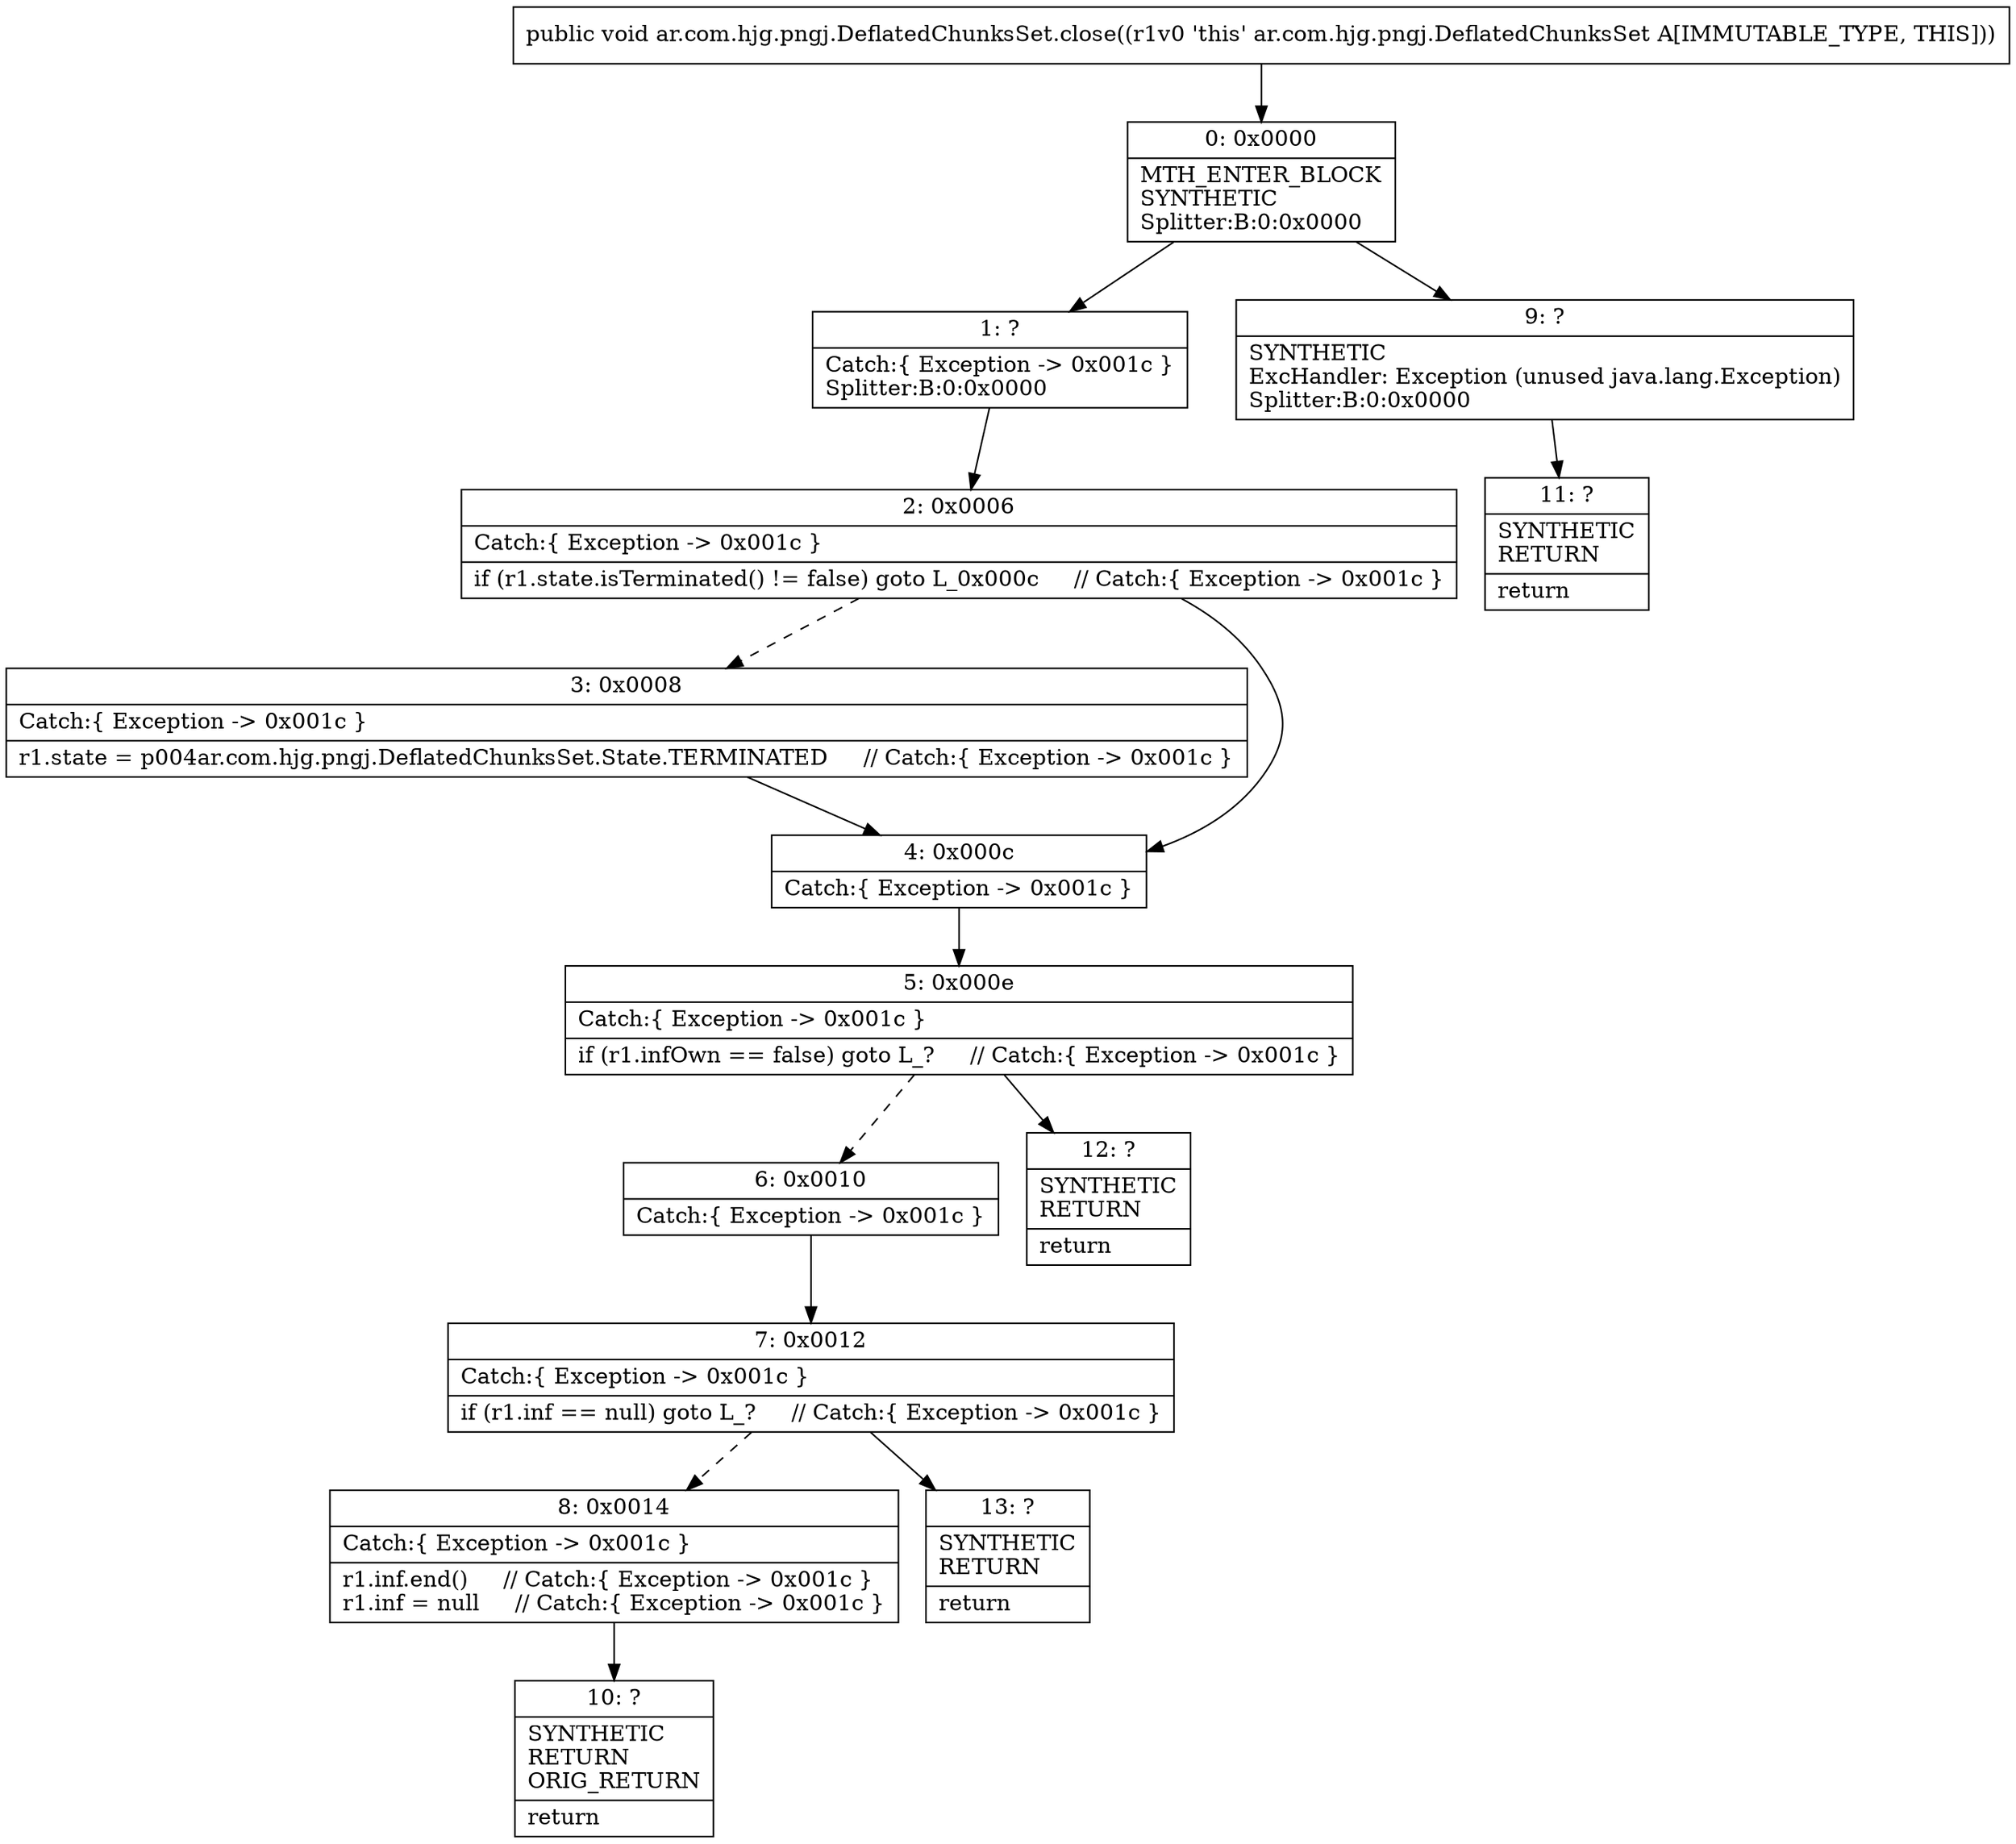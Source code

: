digraph "CFG forar.com.hjg.pngj.DeflatedChunksSet.close()V" {
Node_0 [shape=record,label="{0\:\ 0x0000|MTH_ENTER_BLOCK\lSYNTHETIC\lSplitter:B:0:0x0000\l}"];
Node_1 [shape=record,label="{1\:\ ?|Catch:\{ Exception \-\> 0x001c \}\lSplitter:B:0:0x0000\l}"];
Node_2 [shape=record,label="{2\:\ 0x0006|Catch:\{ Exception \-\> 0x001c \}\l|if (r1.state.isTerminated() != false) goto L_0x000c     \/\/ Catch:\{ Exception \-\> 0x001c \}\l}"];
Node_3 [shape=record,label="{3\:\ 0x0008|Catch:\{ Exception \-\> 0x001c \}\l|r1.state = p004ar.com.hjg.pngj.DeflatedChunksSet.State.TERMINATED     \/\/ Catch:\{ Exception \-\> 0x001c \}\l}"];
Node_4 [shape=record,label="{4\:\ 0x000c|Catch:\{ Exception \-\> 0x001c \}\l}"];
Node_5 [shape=record,label="{5\:\ 0x000e|Catch:\{ Exception \-\> 0x001c \}\l|if (r1.infOwn == false) goto L_?     \/\/ Catch:\{ Exception \-\> 0x001c \}\l}"];
Node_6 [shape=record,label="{6\:\ 0x0010|Catch:\{ Exception \-\> 0x001c \}\l}"];
Node_7 [shape=record,label="{7\:\ 0x0012|Catch:\{ Exception \-\> 0x001c \}\l|if (r1.inf == null) goto L_?     \/\/ Catch:\{ Exception \-\> 0x001c \}\l}"];
Node_8 [shape=record,label="{8\:\ 0x0014|Catch:\{ Exception \-\> 0x001c \}\l|r1.inf.end()     \/\/ Catch:\{ Exception \-\> 0x001c \}\lr1.inf = null     \/\/ Catch:\{ Exception \-\> 0x001c \}\l}"];
Node_9 [shape=record,label="{9\:\ ?|SYNTHETIC\lExcHandler: Exception (unused java.lang.Exception)\lSplitter:B:0:0x0000\l}"];
Node_10 [shape=record,label="{10\:\ ?|SYNTHETIC\lRETURN\lORIG_RETURN\l|return\l}"];
Node_11 [shape=record,label="{11\:\ ?|SYNTHETIC\lRETURN\l|return\l}"];
Node_12 [shape=record,label="{12\:\ ?|SYNTHETIC\lRETURN\l|return\l}"];
Node_13 [shape=record,label="{13\:\ ?|SYNTHETIC\lRETURN\l|return\l}"];
MethodNode[shape=record,label="{public void ar.com.hjg.pngj.DeflatedChunksSet.close((r1v0 'this' ar.com.hjg.pngj.DeflatedChunksSet A[IMMUTABLE_TYPE, THIS])) }"];
MethodNode -> Node_0;
Node_0 -> Node_1;
Node_0 -> Node_9;
Node_1 -> Node_2;
Node_2 -> Node_3[style=dashed];
Node_2 -> Node_4;
Node_3 -> Node_4;
Node_4 -> Node_5;
Node_5 -> Node_6[style=dashed];
Node_5 -> Node_12;
Node_6 -> Node_7;
Node_7 -> Node_8[style=dashed];
Node_7 -> Node_13;
Node_8 -> Node_10;
Node_9 -> Node_11;
}

